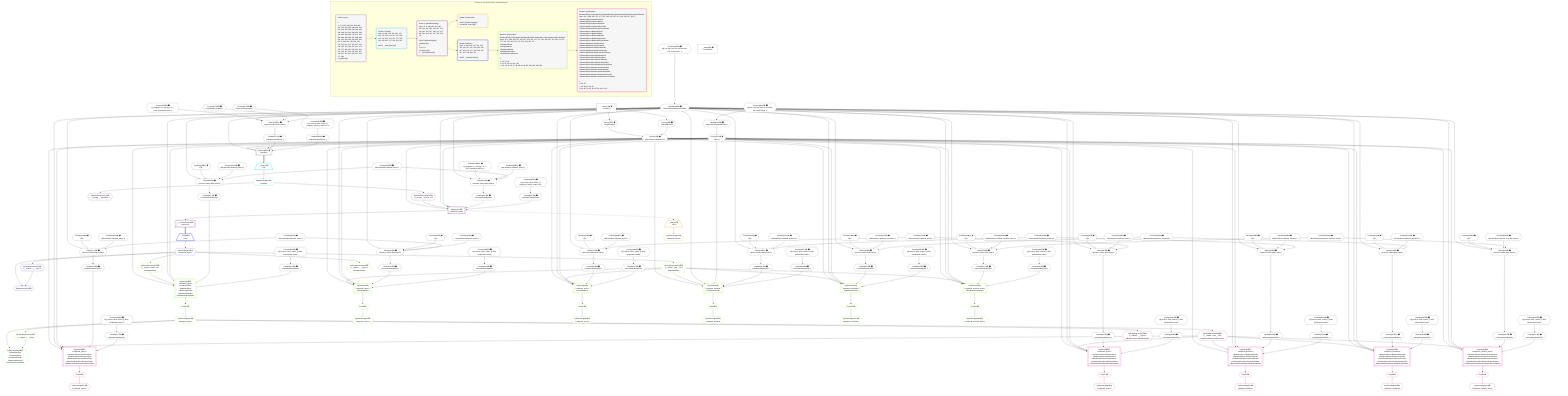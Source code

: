 %%{init: {'themeVariables': { 'fontSize': '12px'}}}%%
graph TD
    classDef path fill:#eee,stroke:#000,color:#000
    classDef plan fill:#fff,stroke-width:1px,color:#000
    classDef itemplan fill:#fff,stroke-width:2px,color:#000
    classDef unbatchedplan fill:#dff,stroke-width:1px,color:#000
    classDef sideeffectplan fill:#fcc,stroke-width:2px,color:#000
    classDef bucket fill:#f6f6f6,color:#000,stroke-width:2px,text-align:left


    %% plan dependencies
    PgSelect6[["PgSelect[6∈0] ➊<br />ᐸpeopleᐳ"]]:::plan
    Object9{{"Object[9∈0] ➊<br />ᐸ{pgSettings,withPgClient}ᐳ"}}:::plan
    Lambda188{{"Lambda[188∈0] ➊<br />ᐸcalculateShouldReverseOrderᐳ"}}:::plan
    Access192{{"Access[192∈0] ➊<br />ᐸ191.0ᐳ"}}:::plan
    Lambda377{{"Lambda[377∈0] ➊<br />ᐸcalculateOrderBySQLᐳ"}}:::plan
    Lambda382{{"Lambda[382∈0] ➊<br />ᐸcalculateOrderBySQLᐳ"}}:::plan
    Object9 & Lambda188 & Access192 & Lambda377 & Lambda382 --> PgSelect6
    Object196{{"Object[196∈0] ➊<br />ᐸ{reverse,orders,alias,codec}ᐳ"}}:::plan
    Constant193{{"Constant[193∈0] ➊<br />ᐸ[]ᐳ"}}:::plan
    Constant194{{"Constant[194∈0] ➊<br />ᐸsql.identifier(”relational_topics”)ᐳ"}}:::plan
    Constant195{{"Constant[195∈0] ➊<br />ᐸRecordCodec(relational_topics)ᐳ"}}:::plan
    Lambda188 & Constant193 & Constant194 & Constant195 --> Object196
    Object211{{"Object[211∈0] ➊<br />ᐸ{reverse,orders,alias,codec}ᐳ"}}:::plan
    Constant208{{"Constant[208∈0] ➊<br />ᐸ[]ᐳ"}}:::plan
    Constant209{{"Constant[209∈0] ➊<br />ᐸsql.identifier(”relational_posts”)ᐳ"}}:::plan
    Constant210{{"Constant[210∈0] ➊<br />ᐸRecordCodec(relational_posts)ᐳ"}}:::plan
    Lambda188 & Constant208 & Constant209 & Constant210 --> Object211
    Object226{{"Object[226∈0] ➊<br />ᐸ{reverse,orders,alias,codec}ᐳ"}}:::plan
    Constant223{{"Constant[223∈0] ➊<br />ᐸ[]ᐳ"}}:::plan
    Constant224{{"Constant[224∈0] ➊<br />ᐸsql.identifier(”relational_dividers”)ᐳ"}}:::plan
    Constant225{{"Constant[225∈0] ➊<br />ᐸRecordCodec(relational_dividers)ᐳ"}}:::plan
    Lambda188 & Constant223 & Constant224 & Constant225 --> Object226
    Object241{{"Object[241∈0] ➊<br />ᐸ{reverse,orders,alias,codec}ᐳ"}}:::plan
    Constant238{{"Constant[238∈0] ➊<br />ᐸ[]ᐳ"}}:::plan
    Constant239{{"Constant[239∈0] ➊<br />ᐸsql.identifier(”relational_checklists”)ᐳ"}}:::plan
    Constant240{{"Constant[240∈0] ➊<br />ᐸRecordCodec(relational_checklists)ᐳ"}}:::plan
    Lambda188 & Constant238 & Constant239 & Constant240 --> Object241
    Object256{{"Object[256∈0] ➊<br />ᐸ{reverse,orders,alias,codec}ᐳ"}}:::plan
    Constant253{{"Constant[253∈0] ➊<br />ᐸ[]ᐳ"}}:::plan
    Constant254{{"Constant[254∈0] ➊<br />ᐸsql.identifier(”relational_checklist_items”)ᐳ"}}:::plan
    Constant255{{"Constant[255∈0] ➊<br />ᐸRecordCodec(relational_checklist_items)ᐳ"}}:::plan
    Lambda188 & Constant253 & Constant254 & Constant255 --> Object256
    Object271{{"Object[271∈0] ➊<br />ᐸ{reverse,orders,alias,codec}ᐳ"}}:::plan
    Constant268{{"Constant[268∈0] ➊<br />ᐸ[]ᐳ"}}:::plan
    Constant269{{"Constant[269∈0] ➊<br />ᐸsql.identifier(”relational_topics”)ᐳ"}}:::plan
    Lambda188 & Constant268 & Constant269 & Constant195 --> Object271
    Object286{{"Object[286∈0] ➊<br />ᐸ{reverse,orders,alias,codec}ᐳ"}}:::plan
    Constant283{{"Constant[283∈0] ➊<br />ᐸ[]ᐳ"}}:::plan
    Constant284{{"Constant[284∈0] ➊<br />ᐸsql.identifier(”relational_posts”)ᐳ"}}:::plan
    Lambda188 & Constant283 & Constant284 & Constant210 --> Object286
    Object301{{"Object[301∈0] ➊<br />ᐸ{reverse,orders,alias,codec}ᐳ"}}:::plan
    Constant298{{"Constant[298∈0] ➊<br />ᐸ[]ᐳ"}}:::plan
    Constant299{{"Constant[299∈0] ➊<br />ᐸsql.identifier(”relational_dividers”)ᐳ"}}:::plan
    Lambda188 & Constant298 & Constant299 & Constant225 --> Object301
    Object316{{"Object[316∈0] ➊<br />ᐸ{reverse,orders,alias,codec}ᐳ"}}:::plan
    Constant313{{"Constant[313∈0] ➊<br />ᐸ[]ᐳ"}}:::plan
    Constant314{{"Constant[314∈0] ➊<br />ᐸsql.identifier(”relational_checklists”)ᐳ"}}:::plan
    Lambda188 & Constant313 & Constant314 & Constant240 --> Object316
    Object331{{"Object[331∈0] ➊<br />ᐸ{reverse,orders,alias,codec}ᐳ"}}:::plan
    Constant328{{"Constant[328∈0] ➊<br />ᐸ[]ᐳ"}}:::plan
    Constant329{{"Constant[329∈0] ➊<br />ᐸsql.identifier(”relational_checklist_items”)ᐳ"}}:::plan
    Lambda188 & Constant328 & Constant329 & Constant255 --> Object331
    Object346{{"Object[346∈0] ➊<br />ᐸ{reverse,orders,alias,codec}ᐳ"}}:::plan
    Constant343{{"Constant[343∈0] ➊<br />ᐸ[]ᐳ"}}:::plan
    Constant344{{"Constant[344∈0] ➊<br />ᐸsql.identifier(”relational_items”)ᐳ"}}:::plan
    Constant345{{"Constant[345∈0] ➊<br />ᐸRecordCodec(relational_items)ᐳ"}}:::plan
    Lambda188 & Constant343 & Constant344 & Constant345 --> Object346
    Object361{{"Object[361∈0] ➊<br />ᐸ{reverse,orders,alias,codec}ᐳ"}}:::plan
    Constant358{{"Constant[358∈0] ➊<br />ᐸ[ { fragment: { n: [Array], f: 0, c: 266, [Symbol(pg-sql2-tyᐳ"}}:::plan
    Constant359{{"Constant[359∈0] ➊<br />ᐸsql.identifier(”relational_items”)ᐳ"}}:::plan
    Lambda188 & Constant358 & Constant359 & Constant345 --> Object361
    Object376{{"Object[376∈0] ➊<br />ᐸ{reverse,orders,alias,codec}ᐳ"}}:::plan
    Constant373{{"Constant[373∈0] ➊<br />ᐸ[ { fragment: { n: [Array], f: 0, c: 1024, [Symbol(pg-sql2-tᐳ"}}:::plan
    Constant374{{"Constant[374∈0] ➊<br />ᐸsql.identifier(”people”)ᐳ"}}:::plan
    Constant375{{"Constant[375∈0] ➊<br />ᐸRecordCodec(people)ᐳ"}}:::plan
    Lambda188 & Constant373 & Constant374 & Constant375 --> Object376
    Access7{{"Access[7∈0] ➊<br />ᐸ2.pgSettingsᐳ"}}:::plan
    Access8{{"Access[8∈0] ➊<br />ᐸ2.withPgClientᐳ"}}:::plan
    Access7 & Access8 --> Object9
    __Value2["__Value[2∈0] ➊<br />ᐸcontextᐳ"]:::plan
    __Value2 --> Access7
    __Value2 --> Access8
    Constant383{{"Constant[383∈0] ➊<br />ᐸ§{ first: null, last: null, cursorLower: null, cursorUpper: ᐳ"}}:::plan
    Constant383 --> Lambda188
    Lambda191{{"Lambda[191∈0] ➊<br />ᐸcalculateLimitAndOffsetSQLᐳ"}}:::plan
    Constant384{{"Constant[384∈0] ➊<br />ᐸ§{ first: null, last: null, cursorLower: null, cursorUpper: ᐳ"}}:::plan
    Constant384 --> Lambda191
    Lambda191 --> Access192
    Lambda197{{"Lambda[197∈0] ➊<br />ᐸcalculateOrderBySQLᐳ"}}:::plan
    Object196 --> Lambda197
    Lambda202{{"Lambda[202∈0] ➊<br />ᐸcalculateOrderBySQLᐳ"}}:::plan
    Constant385{{"Constant[385∈0] ➊<br />ᐸ§{ reverse: false, orders: [], alias: sql.identifier(”relatiᐳ"}}:::plan
    Constant385 --> Lambda202
    Lambda212{{"Lambda[212∈0] ➊<br />ᐸcalculateOrderBySQLᐳ"}}:::plan
    Object211 --> Lambda212
    Lambda217{{"Lambda[217∈0] ➊<br />ᐸcalculateOrderBySQLᐳ"}}:::plan
    Constant386{{"Constant[386∈0] ➊<br />ᐸ§{ reverse: false, orders: [], alias: sql.identifier(”relatiᐳ"}}:::plan
    Constant386 --> Lambda217
    Lambda227{{"Lambda[227∈0] ➊<br />ᐸcalculateOrderBySQLᐳ"}}:::plan
    Object226 --> Lambda227
    Lambda232{{"Lambda[232∈0] ➊<br />ᐸcalculateOrderBySQLᐳ"}}:::plan
    Constant387{{"Constant[387∈0] ➊<br />ᐸ§{ reverse: false, orders: [], alias: sql.identifier(”relatiᐳ"}}:::plan
    Constant387 --> Lambda232
    Lambda242{{"Lambda[242∈0] ➊<br />ᐸcalculateOrderBySQLᐳ"}}:::plan
    Object241 --> Lambda242
    Lambda247{{"Lambda[247∈0] ➊<br />ᐸcalculateOrderBySQLᐳ"}}:::plan
    Constant388{{"Constant[388∈0] ➊<br />ᐸ§{ reverse: false, orders: [], alias: sql.identifier(”relatiᐳ"}}:::plan
    Constant388 --> Lambda247
    Lambda257{{"Lambda[257∈0] ➊<br />ᐸcalculateOrderBySQLᐳ"}}:::plan
    Object256 --> Lambda257
    Lambda262{{"Lambda[262∈0] ➊<br />ᐸcalculateOrderBySQLᐳ"}}:::plan
    Constant389{{"Constant[389∈0] ➊<br />ᐸ§{ reverse: false, orders: [], alias: sql.identifier(”relatiᐳ"}}:::plan
    Constant389 --> Lambda262
    Lambda272{{"Lambda[272∈0] ➊<br />ᐸcalculateOrderBySQLᐳ"}}:::plan
    Object271 --> Lambda272
    Lambda277{{"Lambda[277∈0] ➊<br />ᐸcalculateOrderBySQLᐳ"}}:::plan
    Constant390{{"Constant[390∈0] ➊<br />ᐸ§{ reverse: false, orders: [], alias: sql.identifier(”relatiᐳ"}}:::plan
    Constant390 --> Lambda277
    Lambda287{{"Lambda[287∈0] ➊<br />ᐸcalculateOrderBySQLᐳ"}}:::plan
    Object286 --> Lambda287
    Lambda292{{"Lambda[292∈0] ➊<br />ᐸcalculateOrderBySQLᐳ"}}:::plan
    Constant391{{"Constant[391∈0] ➊<br />ᐸ§{ reverse: false, orders: [], alias: sql.identifier(”relatiᐳ"}}:::plan
    Constant391 --> Lambda292
    Lambda302{{"Lambda[302∈0] ➊<br />ᐸcalculateOrderBySQLᐳ"}}:::plan
    Object301 --> Lambda302
    Lambda307{{"Lambda[307∈0] ➊<br />ᐸcalculateOrderBySQLᐳ"}}:::plan
    Constant392{{"Constant[392∈0] ➊<br />ᐸ§{ reverse: false, orders: [], alias: sql.identifier(”relatiᐳ"}}:::plan
    Constant392 --> Lambda307
    Lambda317{{"Lambda[317∈0] ➊<br />ᐸcalculateOrderBySQLᐳ"}}:::plan
    Object316 --> Lambda317
    Lambda322{{"Lambda[322∈0] ➊<br />ᐸcalculateOrderBySQLᐳ"}}:::plan
    Constant393{{"Constant[393∈0] ➊<br />ᐸ§{ reverse: false, orders: [], alias: sql.identifier(”relatiᐳ"}}:::plan
    Constant393 --> Lambda322
    Lambda332{{"Lambda[332∈0] ➊<br />ᐸcalculateOrderBySQLᐳ"}}:::plan
    Object331 --> Lambda332
    Lambda337{{"Lambda[337∈0] ➊<br />ᐸcalculateOrderBySQLᐳ"}}:::plan
    Constant394{{"Constant[394∈0] ➊<br />ᐸ§{ reverse: false, orders: [], alias: sql.identifier(”relatiᐳ"}}:::plan
    Constant394 --> Lambda337
    Lambda347{{"Lambda[347∈0] ➊<br />ᐸcalculateOrderBySQLᐳ"}}:::plan
    Object346 --> Lambda347
    Lambda352{{"Lambda[352∈0] ➊<br />ᐸcalculateOrderBySQLᐳ"}}:::plan
    Constant395{{"Constant[395∈0] ➊<br />ᐸ§{ reverse: false, orders: [], alias: sql.identifier(”relatiᐳ"}}:::plan
    Constant395 --> Lambda352
    Lambda362{{"Lambda[362∈0] ➊<br />ᐸcalculateOrderBySQLᐳ"}}:::plan
    Object361 --> Lambda362
    Lambda367{{"Lambda[367∈0] ➊<br />ᐸcalculateOrderBySQLᐳ"}}:::plan
    Constant396{{"Constant[396∈0] ➊<br />ᐸ§{ reverse: false, orders: [ { fragment: [Object], codec: Coᐳ"}}:::plan
    Constant396 --> Lambda367
    Object376 --> Lambda377
    Constant397{{"Constant[397∈0] ➊<br />ᐸ§{ reverse: false, orders: [ { fragment: [Object], codec: Coᐳ"}}:::plan
    Constant397 --> Lambda382
    __Value4["__Value[4∈0] ➊<br />ᐸrootValueᐳ"]:::plan
    __Item10[/"__Item[10∈1]<br />ᐸ6ᐳ"\]:::itemplan
    PgSelect6 ==> __Item10
    PgSelectSingle11{{"PgSelectSingle[11∈1]<br />ᐸpeopleᐳ"}}:::plan
    __Item10 --> PgSelectSingle11
    PgSelect14[["PgSelect[14∈2]<br />ᐸrelational_itemsᐳ"]]:::plan
    PgClassExpression13{{"PgClassExpression[13∈2]<br />ᐸ__people__.”person_id”ᐳ"}}:::plan
    Object9 & PgClassExpression13 & Lambda188 & Access192 & Lambda362 & Lambda367 --> PgSelect14
    PgClassExpression12{{"PgClassExpression[12∈2]<br />ᐸ__people__.”username”ᐳ"}}:::plan
    PgSelectSingle11 --> PgClassExpression12
    PgSelectSingle11 --> PgClassExpression13
    __ListTransform18[["__ListTransform[18∈2]<br />ᐸeach:14ᐳ"]]:::plan
    PgSelect14 --> __ListTransform18
    __Item19[/"__Item[19∈3]<br />ᐸ14ᐳ"\]:::itemplan
    PgSelect14 -.-> __Item19
    PgSelectSingle20{{"PgSelectSingle[20∈3]<br />ᐸrelational_itemsᐳ"}}:::plan
    __Item19 --> PgSelectSingle20
    PgPolymorphic24{{"PgPolymorphic[24∈4]"}}:::plan
    PgSelectSingle22{{"PgSelectSingle[22∈4]<br />ᐸrelational_itemsᐳ"}}:::plan
    PgClassExpression23{{"PgClassExpression[23∈4]<br />ᐸ__relation...s__.”type”ᐳ"}}:::plan
    PgSelectSingle22 & PgClassExpression23 --> PgPolymorphic24
    __Item21[/"__Item[21∈4]<br />ᐸ18ᐳ"\]:::itemplan
    __ListTransform18 ==> __Item21
    __Item21 --> PgSelectSingle22
    PgSelectSingle22 --> PgClassExpression23
    PgSelect26[["PgSelect[26∈5]<br />ᐸrelational_topicsᐳ<br />ᐳRelationalTopic"]]:::plan
    PgClassExpression25{{"PgClassExpression[25∈5]<br />ᐸ__relation...ems__.”id”ᐳ<br />ᐳRelationalTopic"}}:::plan
    Object9 & PgClassExpression25 & Lambda188 & Access192 & Lambda197 & Lambda202 --> PgSelect26
    PgSelect33[["PgSelect[33∈5]<br />ᐸrelational_itemsᐳ<br />ᐳRelationalTopic<br />ᐳRelationalPost<br />ᐳRelationalDivider<br />ᐳRelationalChecklist<br />ᐳRelationalChecklistItem"]]:::plan
    PgClassExpression32{{"PgClassExpression[32∈5]<br />ᐸ__relation...parent_id”ᐳ<br />ᐳRelationalTopic"}}:::plan
    Object9 & PgClassExpression32 & Lambda188 & Access192 & Lambda347 & Lambda352 --> PgSelect33
    PgSelect66[["PgSelect[66∈5]<br />ᐸrelational_postsᐳ<br />ᐳRelationalPost"]]:::plan
    Object9 & PgClassExpression25 & Lambda188 & Access192 & Lambda212 & Lambda217 --> PgSelect66
    PgSelect96[["PgSelect[96∈5]<br />ᐸrelational_dividersᐳ<br />ᐳRelationalDivider"]]:::plan
    Object9 & PgClassExpression25 & Lambda188 & Access192 & Lambda227 & Lambda232 --> PgSelect96
    PgSelect126[["PgSelect[126∈5]<br />ᐸrelational_checklistsᐳ<br />ᐳRelationalChecklist"]]:::plan
    Object9 & PgClassExpression25 & Lambda188 & Access192 & Lambda242 & Lambda247 --> PgSelect126
    PgSelect156[["PgSelect[156∈5]<br />ᐸrelational_checklist_itemsᐳ<br />ᐳRelationalChecklistItem"]]:::plan
    Object9 & PgClassExpression25 & Lambda188 & Access192 & Lambda257 & Lambda262 --> PgSelect156
    PgPolymorphic38{{"PgPolymorphic[38∈5]<br />ᐳRelationalTopic<br />ᐳRelationalPost<br />ᐳRelationalDivider<br />ᐳRelationalChecklist<br />ᐳRelationalChecklistItem"}}:::plan
    PgSelectSingle36{{"PgSelectSingle[36∈5]<br />ᐸrelational_itemsᐳ"}}:::plan
    PgClassExpression37{{"PgClassExpression[37∈5]<br />ᐸ__relation...s__.”type”ᐳ"}}:::plan
    PgSelectSingle36 & PgClassExpression37 --> PgPolymorphic38
    PgSelectSingle22 --> PgClassExpression25
    First30{{"First[30∈5]"}}:::plan
    PgSelect26 --> First30
    PgSelectSingle31{{"PgSelectSingle[31∈5]<br />ᐸrelational_topicsᐳ"}}:::plan
    First30 --> PgSelectSingle31
    PgSelectSingle22 --> PgClassExpression32
    First35{{"First[35∈5]"}}:::plan
    PgSelect33 --> First35
    First35 --> PgSelectSingle36
    PgSelectSingle36 --> PgClassExpression37
    PgClassExpression65{{"PgClassExpression[65∈5]<br />ᐸ__relation...__.”type2”ᐳ<br />ᐳRelationalTopic"}}:::plan
    PgSelectSingle22 --> PgClassExpression65
    First68{{"First[68∈5]"}}:::plan
    PgSelect66 --> First68
    PgSelectSingle69{{"PgSelectSingle[69∈5]<br />ᐸrelational_postsᐳ"}}:::plan
    First68 --> PgSelectSingle69
    First98{{"First[98∈5]"}}:::plan
    PgSelect96 --> First98
    PgSelectSingle99{{"PgSelectSingle[99∈5]<br />ᐸrelational_dividersᐳ"}}:::plan
    First98 --> PgSelectSingle99
    First128{{"First[128∈5]"}}:::plan
    PgSelect126 --> First128
    PgSelectSingle129{{"PgSelectSingle[129∈5]<br />ᐸrelational_checklistsᐳ"}}:::plan
    First128 --> PgSelectSingle129
    First158{{"First[158∈5]"}}:::plan
    PgSelect156 --> First158
    PgSelectSingle159{{"PgSelectSingle[159∈5]<br />ᐸrelational_checklist_itemsᐳ"}}:::plan
    First158 --> PgSelectSingle159
    PgSelect40[["PgSelect[40∈6]<br />ᐸrelational_topicsᐳ<br />ᐳRelationalTopicᐳRelationalTopic<br />ᐳRelationalPostᐳRelationalTopic<br />ᐳRelationalDividerᐳRelationalTopic<br />ᐳRelationalChecklistᐳRelationalTopic<br />ᐳRelationalChecklistItemᐳRelationalTopic"]]:::plan
    PgClassExpression39{{"PgClassExpression[39∈6]<br />ᐸ__relation...ems__.”id”ᐳ<br />ᐳRelationalTopicᐳRelationalTopic"}}:::plan
    Object9 & PgClassExpression39 & Lambda188 & Access192 & Lambda272 & Lambda277 --> PgSelect40
    PgSelect48[["PgSelect[48∈6]<br />ᐸrelational_postsᐳ<br />ᐳRelationalTopicᐳRelationalPost<br />ᐳRelationalPostᐳRelationalPost<br />ᐳRelationalDividerᐳRelationalPost<br />ᐳRelationalChecklistᐳRelationalPost<br />ᐳRelationalChecklistItemᐳRelationalPost"]]:::plan
    Object9 & PgClassExpression39 & Lambda188 & Access192 & Lambda287 & Lambda292 --> PgSelect48
    PgSelect52[["PgSelect[52∈6]<br />ᐸrelational_dividersᐳ<br />ᐳRelationalTopicᐳRelationalDivider<br />ᐳRelationalPostᐳRelationalDivider<br />ᐳRelationalDividerᐳRelationalDivider<br />ᐳRelationalChecklistᐳRelationalDivider<br />ᐳRelationalChecklistItemᐳRelationalDivider"]]:::plan
    Object9 & PgClassExpression39 & Lambda188 & Access192 & Lambda302 & Lambda307 --> PgSelect52
    PgSelect56[["PgSelect[56∈6]<br />ᐸrelational_checklistsᐳ<br />ᐳRelationalTopicᐳRelationalChecklist<br />ᐳRelationalPostᐳRelationalChecklist<br />ᐳRelationalDividerᐳRelationalChecklist<br />ᐳRelationalChecklistᐳRelationalChecklist<br />ᐳRelationalChecklistItemᐳRelationalChecklist"]]:::plan
    Object9 & PgClassExpression39 & Lambda188 & Access192 & Lambda317 & Lambda322 --> PgSelect56
    PgSelect60[["PgSelect[60∈6]<br />ᐸrelational_checklist_itemsᐳ<br />ᐳRelationalTopicᐳRelationalChecklistItem<br />ᐳRelationalPostᐳRelationalChecklistItem<br />ᐳRelationalDividerᐳRelationalChecklistItem<br />ᐳRelationalChecklistᐳRelationalChecklistItem<br />ᐳRelationalChecklistItemᐳRelationalChecklistItem"]]:::plan
    Object9 & PgClassExpression39 & Lambda188 & Access192 & Lambda332 & Lambda337 --> PgSelect60
    PgSelectSingle36 --> PgClassExpression39
    First44{{"First[44∈6]"}}:::plan
    PgSelect40 --> First44
    PgSelectSingle45{{"PgSelectSingle[45∈6]<br />ᐸrelational_topicsᐳ"}}:::plan
    First44 --> PgSelectSingle45
    PgClassExpression47{{"PgClassExpression[47∈6]<br />ᐸ__relation...__.”type2”ᐳ<br />ᐳRelationalTopicᐳRelationalTopic"}}:::plan
    PgSelectSingle36 --> PgClassExpression47
    First50{{"First[50∈6]"}}:::plan
    PgSelect48 --> First50
    PgSelectSingle51{{"PgSelectSingle[51∈6]<br />ᐸrelational_postsᐳ"}}:::plan
    First50 --> PgSelectSingle51
    First54{{"First[54∈6]"}}:::plan
    PgSelect52 --> First54
    PgSelectSingle55{{"PgSelectSingle[55∈6]<br />ᐸrelational_dividersᐳ"}}:::plan
    First54 --> PgSelectSingle55
    First58{{"First[58∈6]"}}:::plan
    PgSelect56 --> First58
    PgSelectSingle59{{"PgSelectSingle[59∈6]<br />ᐸrelational_checklistsᐳ"}}:::plan
    First58 --> PgSelectSingle59
    First62{{"First[62∈6]"}}:::plan
    PgSelect60 --> First62
    PgSelectSingle63{{"PgSelectSingle[63∈6]<br />ᐸrelational_checklist_itemsᐳ"}}:::plan
    First62 --> PgSelectSingle63

    %% define steps

    subgraph "Buckets for queries/interfaces-relational/nested"
    Bucket0("Bucket 0 (root)<br /><br />1: <br />ᐳ: 7, 8, 193, 194, 195, 208, 209, 210, 223, 224, 225, 238, 239, 240, 253, 254, 255, 268, 269, 283, 284, 298, 299, 313, 314, 328, 329, 343, 344, 345, 358, 359, 373, 374, 375, 383, 384, 385, 386, 387, 388, 389, 390, 391, 392, 393, 394, 395, 396, 397, 9, 188, 191, 192, 196, 197, 202, 211, 212, 217, 226, 227, 232, 241, 242, 247, 256, 257, 262, 271, 272, 277, 286, 287, 292, 301, 302, 307, 316, 317, 322, 331, 332, 337, 346, 347, 352, 361, 362, 367, 376, 377, 382<br />2: PgSelect[6]"):::bucket
    classDef bucket0 stroke:#696969
    class Bucket0,__Value2,__Value4,PgSelect6,Access7,Access8,Object9,Lambda188,Lambda191,Access192,Constant193,Constant194,Constant195,Object196,Lambda197,Lambda202,Constant208,Constant209,Constant210,Object211,Lambda212,Lambda217,Constant223,Constant224,Constant225,Object226,Lambda227,Lambda232,Constant238,Constant239,Constant240,Object241,Lambda242,Lambda247,Constant253,Constant254,Constant255,Object256,Lambda257,Lambda262,Constant268,Constant269,Object271,Lambda272,Lambda277,Constant283,Constant284,Object286,Lambda287,Lambda292,Constant298,Constant299,Object301,Lambda302,Lambda307,Constant313,Constant314,Object316,Lambda317,Lambda322,Constant328,Constant329,Object331,Lambda332,Lambda337,Constant343,Constant344,Constant345,Object346,Lambda347,Lambda352,Constant358,Constant359,Object361,Lambda362,Lambda367,Constant373,Constant374,Constant375,Object376,Lambda377,Lambda382,Constant383,Constant384,Constant385,Constant386,Constant387,Constant388,Constant389,Constant390,Constant391,Constant392,Constant393,Constant394,Constant395,Constant396,Constant397 bucket0
    Bucket1("Bucket 1 (listItem)<br />Deps: 9, 188, 192, 362, 367, 197, 202, 347, 352, 212, 217, 227, 232, 242, 247, 257, 262, 272, 277, 287, 292, 302, 307, 317, 322, 332, 337<br /><br />ROOT __Item{1}ᐸ6ᐳ[10]"):::bucket
    classDef bucket1 stroke:#00bfff
    class Bucket1,__Item10,PgSelectSingle11 bucket1
    Bucket2("Bucket 2 (nullableBoundary)<br />Deps: 11, 9, 188, 192, 362, 367, 197, 202, 347, 352, 212, 217, 227, 232, 242, 247, 257, 262, 272, 277, 287, 292, 302, 307, 317, 322, 332, 337<br /><br />ROOT PgSelectSingle{1}ᐸpeopleᐳ[11]<br />1: <br />ᐳ: 12, 13<br />2: PgSelect[14]<br />3: __ListTransform[18]"):::bucket
    classDef bucket2 stroke:#7f007f
    class Bucket2,PgClassExpression12,PgClassExpression13,PgSelect14,__ListTransform18 bucket2
    Bucket3("Bucket 3 (subroutine)<br /><br />ROOT PgSelectSingle{3}ᐸrelational_itemsᐳ[20]"):::bucket
    classDef bucket3 stroke:#ffa500
    class Bucket3,__Item19,PgSelectSingle20 bucket3
    Bucket4("Bucket 4 (listItem)<br />Deps: 9, 188, 192, 197, 202, 347, 352, 212, 217, 227, 232, 242, 247, 257, 262, 272, 277, 287, 292, 302, 307, 317, 322, 332, 337<br /><br />ROOT __Item{4}ᐸ18ᐳ[21]"):::bucket
    classDef bucket4 stroke:#0000ff
    class Bucket4,__Item21,PgSelectSingle22,PgClassExpression23,PgPolymorphic24 bucket4
    Bucket5("Bucket 5 (polymorphic)<br />RelationalTopic,RelationalPost,RelationalDivider,RelationalChecklist,RelationalChecklistItem<br />Deps: 22, 9, 188, 192, 197, 202, 347, 352, 212, 217, 227, 232, 242, 247, 257, 262, 24, 272, 277, 287, 292, 302, 307, 317, 322, 332, 337, 23<br />ᐳRelationalTopic<br />ᐳRelationalPost<br />ᐳRelationalDivider<br />ᐳRelationalChecklist<br />ᐳRelationalChecklistItem<br /><br />1: <br />ᐳ: 25, 32, 65<br />2: 26, 33, 66, 96, 126, 156<br />ᐳ: 30, 31, 35, 36, 37, 38, 68, 69, 98, 99, 128, 129, 158, 159"):::bucket
    classDef bucket5 stroke:#7fff00
    class Bucket5,PgClassExpression25,PgSelect26,First30,PgSelectSingle31,PgClassExpression32,PgSelect33,First35,PgSelectSingle36,PgClassExpression37,PgPolymorphic38,PgClassExpression65,PgSelect66,First68,PgSelectSingle69,PgSelect96,First98,PgSelectSingle99,PgSelect126,First128,PgSelectSingle129,PgSelect156,First158,PgSelectSingle159 bucket5
    Bucket6("Bucket 6 (polymorphic)<br />RelationalTopic,RelationalPost,RelationalDivider,RelationalChecklist,RelationalChecklistItem<br />Deps: 36, 9, 188, 192, 272, 277, 287, 292, 302, 307, 317, 322, 332, 337, 38, 37<br />ᐳRelationalTopicᐳRelationalTopic<br />ᐳRelationalTopicᐳRelationalPost<br />ᐳRelationalTopicᐳRelationalDivider<br />ᐳRelationalTopicᐳRelationalChecklist<br />ᐳRelationalTopicᐳRelationalChecklistItem<br />ᐳRelationalPostᐳRelationalTopic<br />ᐳRelationalPostᐳRelationalPost<br />ᐳRelationalPostᐳRelationalDivider<br />ᐳRelationalPostᐳRelationalChecklist<br />ᐳRelationalPostᐳRelationalChecklistItem<br />ᐳRelationalDividerᐳRelationalTopic<br />ᐳRelationalDividerᐳRelationalPost<br />ᐳRelationalDividerᐳRelationalDivider<br />ᐳRelationalDividerᐳRelationalChecklist<br />ᐳRelationalDividerᐳRelationalChecklistItem<br />ᐳRelationalChecklistᐳRelationalTopic<br />ᐳRelationalChecklistᐳRelationalPost<br />ᐳRelationalChecklistᐳRelationalDivider<br />ᐳRelationalChecklistᐳRelationalChecklist<br />ᐳRelationalChecklistᐳRelationalChecklistItem<br />ᐳRelationalChecklistItemᐳRelationalTopic<br />ᐳRelationalChecklistItemᐳRelationalPost<br />ᐳRelationalChecklistItemᐳRelationalDivider<br />ᐳRelationalChecklistItemᐳRelationalChecklist<br />ᐳRelationalChecklistItemᐳRelationalChecklistItem<br /><br />1: <br />ᐳ: 39, 47<br />2: 40, 48, 52, 56, 60<br />ᐳ: 44, 45, 50, 51, 54, 55, 58, 59, 62, 63"):::bucket
    classDef bucket6 stroke:#ff1493
    class Bucket6,PgClassExpression39,PgSelect40,First44,PgSelectSingle45,PgClassExpression47,PgSelect48,First50,PgSelectSingle51,PgSelect52,First54,PgSelectSingle55,PgSelect56,First58,PgSelectSingle59,PgSelect60,First62,PgSelectSingle63 bucket6
    Bucket0 --> Bucket1
    Bucket1 --> Bucket2
    Bucket2 --> Bucket3 & Bucket4
    Bucket4 --> Bucket5
    Bucket5 --> Bucket6
    end